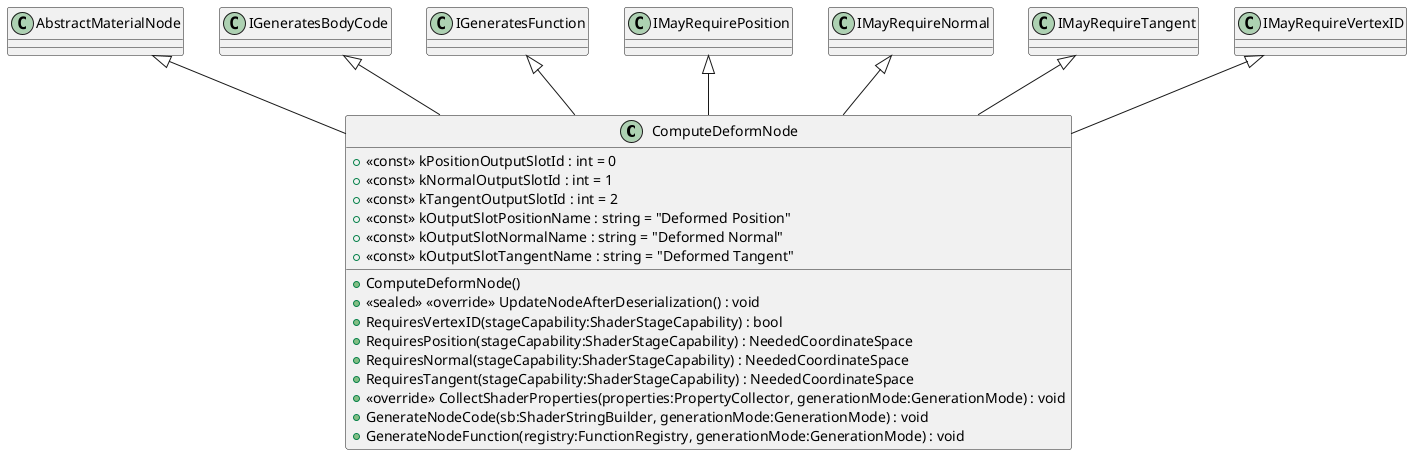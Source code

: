 @startuml
class ComputeDeformNode {
    + <<const>> kPositionOutputSlotId : int = 0
    + <<const>> kNormalOutputSlotId : int = 1
    + <<const>> kTangentOutputSlotId : int = 2
    + <<const>> kOutputSlotPositionName : string = "Deformed Position"
    + <<const>> kOutputSlotNormalName : string = "Deformed Normal"
    + <<const>> kOutputSlotTangentName : string = "Deformed Tangent"
    + ComputeDeformNode()
    + <<sealed>> <<override>> UpdateNodeAfterDeserialization() : void
    + RequiresVertexID(stageCapability:ShaderStageCapability) : bool
    + RequiresPosition(stageCapability:ShaderStageCapability) : NeededCoordinateSpace
    + RequiresNormal(stageCapability:ShaderStageCapability) : NeededCoordinateSpace
    + RequiresTangent(stageCapability:ShaderStageCapability) : NeededCoordinateSpace
    + <<override>> CollectShaderProperties(properties:PropertyCollector, generationMode:GenerationMode) : void
    + GenerateNodeCode(sb:ShaderStringBuilder, generationMode:GenerationMode) : void
    + GenerateNodeFunction(registry:FunctionRegistry, generationMode:GenerationMode) : void
}
AbstractMaterialNode <|-- ComputeDeformNode
IGeneratesBodyCode <|-- ComputeDeformNode
IGeneratesFunction <|-- ComputeDeformNode
IMayRequirePosition <|-- ComputeDeformNode
IMayRequireNormal <|-- ComputeDeformNode
IMayRequireTangent <|-- ComputeDeformNode
IMayRequireVertexID <|-- ComputeDeformNode
@enduml
